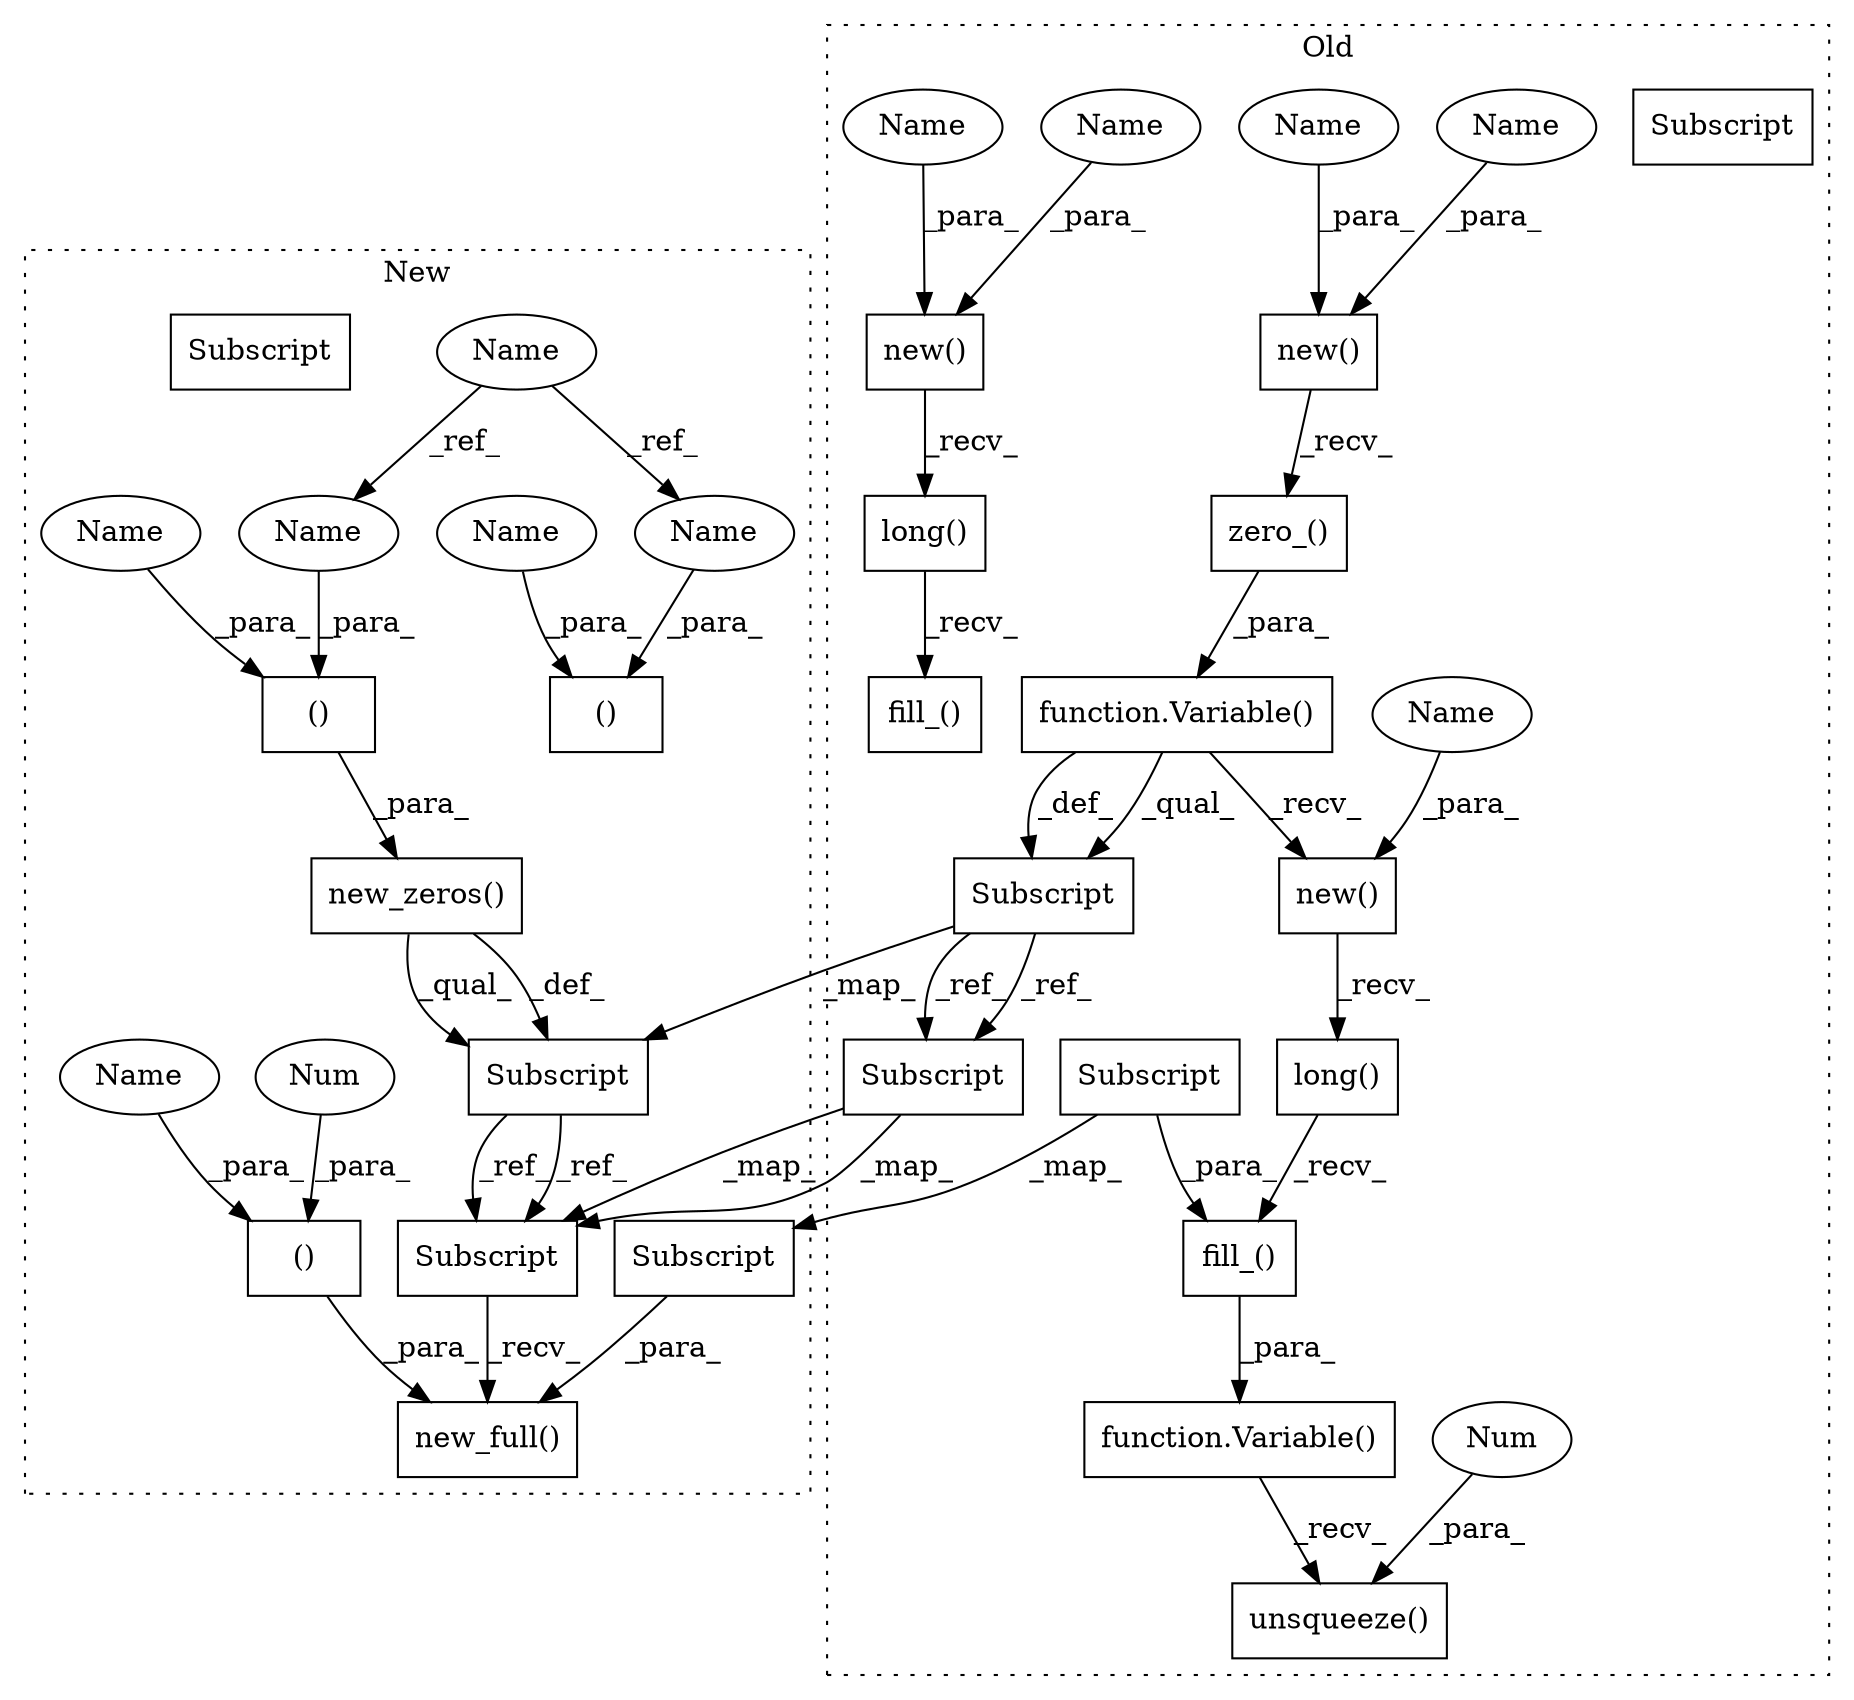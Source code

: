 digraph G {
subgraph cluster0 {
1 [label="new()" a="75" s="6831,6872" l="34,1" shape="box"];
4 [label="fill_()" a="75" s="7287,7394" l="76,1" shape="box"];
6 [label="Subscript" a="63" s="7363,0" l="31,0" shape="box"];
8 [label="long()" a="75" s="7287" l="44" shape="box"];
9 [label="new()" a="75" s="6704,6725" l="17,1" shape="box"];
10 [label="long()" a="75" s="6704" l="29" shape="box"];
11 [label="function.Variable()" a="75" s="7257,7395" l="30,16" shape="box"];
12 [label="fill_()" a="75" s="6704,6785" l="49,1" shape="box"];
13 [label="unsqueeze()" a="75" s="7257,7423" l="165,1" shape="box"];
14 [label="Num" a="76" s="7422" l="1" shape="ellipse"];
18 [label="Subscript" a="63" s="6986,0" l="10,0" shape="box"];
21 [label="Subscript" a="63" s="7287,0" l="25,0" shape="box"];
22 [label="function.Variable()" a="75" s="6822,6881" l="9,16" shape="box"];
23 [label="zero_()" a="75" s="6831" l="50" shape="box"];
25 [label="new()" a="75" s="7287,7323" l="35,1" shape="box"];
31 [label="Subscript" a="63" s="7287,0" l="25,0" shape="box"];
32 [label="Name" a="87" s="6865" l="1" shape="ellipse"];
33 [label="Name" a="87" s="6721" l="1" shape="ellipse"];
34 [label="Name" a="87" s="7322" l="1" shape="ellipse"];
36 [label="Name" a="87" s="6868" l="1" shape="ellipse"];
37 [label="Name" a="87" s="6724" l="1" shape="ellipse"];
label = "Old";
style="dotted";
}
subgraph cluster1 {
2 [label="()" a="54" s="7184" l="3" shape="box"];
3 [label="Num" a="76" s="7186" l="1" shape="ellipse"];
5 [label="new_full()" a="75" s="7147,7221" l="35,19" shape="box"];
7 [label="Subscript" a="63" s="7190,0" l="31,0" shape="box"];
15 [label="()" a="54" s="6644" l="3" shape="box"];
16 [label="Name" a="87" s="6578" l="1" shape="ellipse"];
17 [label="Subscript" a="63" s="6855,0" l="10,0" shape="box"];
19 [label="()" a="54" s="6758" l="6" shape="box"];
20 [label="Subscript" a="63" s="7147,0" l="25,0" shape="box"];
24 [label="new_zeros()" a="75" s="6721,6765" l="35,1" shape="box"];
26 [label="Name" a="87" s="7183" l="1" shape="ellipse"];
27 [label="Name" a="87" s="6643" l="1" shape="ellipse"];
28 [label="Name" a="87" s="6757" l="1" shape="ellipse"];
29 [label="Name" a="87" s="6646" l="1" shape="ellipse"];
30 [label="Name" a="87" s="6760" l="1" shape="ellipse"];
35 [label="Subscript" a="63" s="7147,0" l="25,0" shape="box"];
label = "New";
style="dotted";
}
1 -> 23 [label="_recv_"];
2 -> 5 [label="_para_"];
3 -> 2 [label="_para_"];
4 -> 11 [label="_para_"];
6 -> 4 [label="_para_"];
6 -> 7 [label="_map_"];
7 -> 5 [label="_para_"];
8 -> 4 [label="_recv_"];
9 -> 10 [label="_recv_"];
10 -> 12 [label="_recv_"];
11 -> 13 [label="_recv_"];
14 -> 13 [label="_para_"];
16 -> 29 [label="_ref_"];
16 -> 30 [label="_ref_"];
17 -> 35 [label="_ref_"];
17 -> 35 [label="_ref_"];
18 -> 17 [label="_map_"];
18 -> 31 [label="_ref_"];
18 -> 31 [label="_ref_"];
19 -> 24 [label="_para_"];
22 -> 18 [label="_qual_"];
22 -> 18 [label="_def_"];
22 -> 25 [label="_recv_"];
23 -> 22 [label="_para_"];
24 -> 17 [label="_qual_"];
24 -> 17 [label="_def_"];
25 -> 8 [label="_recv_"];
26 -> 2 [label="_para_"];
27 -> 15 [label="_para_"];
28 -> 19 [label="_para_"];
29 -> 15 [label="_para_"];
30 -> 19 [label="_para_"];
31 -> 35 [label="_map_"];
31 -> 35 [label="_map_"];
32 -> 1 [label="_para_"];
33 -> 9 [label="_para_"];
34 -> 25 [label="_para_"];
35 -> 5 [label="_recv_"];
36 -> 1 [label="_para_"];
37 -> 9 [label="_para_"];
}